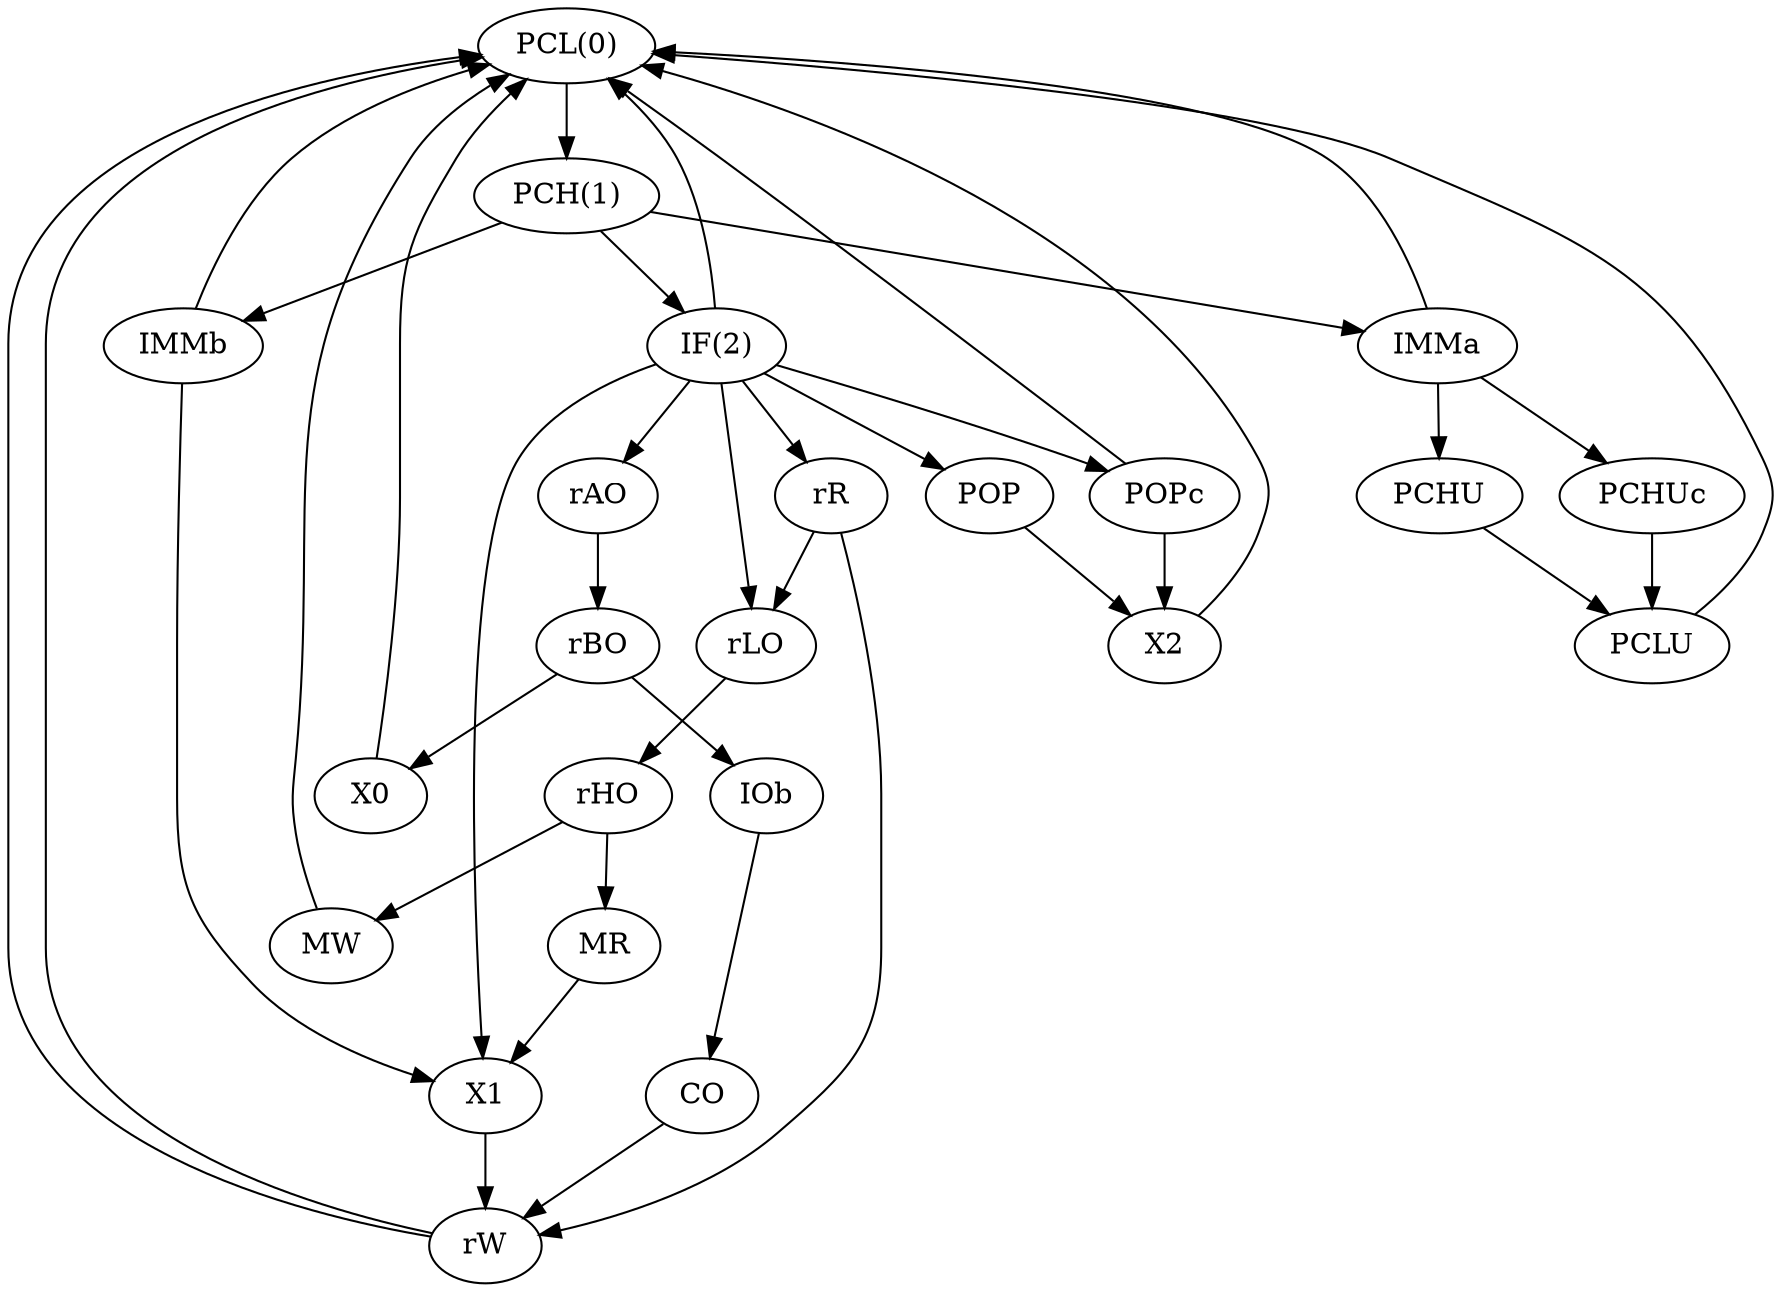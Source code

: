 digraph micro_prog
{
	PCL			[label="PCL(0)"];
	PCH			[label="PCH(1)"];
	IF			[label="IF(2)"];
	"rR";
	"rW";
	"MR";
	"MW";
	"rLO";
	"rHO";
	"IMMb";
	"IMMa";
	"PCHU";
	"PCLU";
	"POP";
	"POPc";
	"X0";
	"X1";
	"X2";
	"rAO";
	"rBO";
	"IOb";

	PCL->PCH;		// 
	PCH->IF;		// 
	PCH->"IMMb";		// LrI, ALU op I, JMP, JFc/JTc, CAL, CFc/CTc
	PCH->"IMMa";		// JMP, JFc/JTc, CAL, CFc/CTc
	IF->"rR";			// Lrr, LMr, ALU op r
	IF->"rLO";		// LrM, ALU op M
	IF->"rAO";		// INP, OUT
	IF->"POP";		// RET
	IF->"POPc";		// RFc/RTc
	IF->"X1";			// INr/DCr, ROT
	"rR"->"rW";			// Lrr, ALU op r
	"rR"->"rLO";		// LMr
	"rLO"->"rHO";		// 
	"rAO"->"rBO";		// 
	"rHO"->"MR";		// LrM, ALU op M
	"rHO"->"MW";		// LMr
	"IMMb"->"X1";		// LrI, ALU op I
	"IMMb"->PCL;		// JMP, JFc/JTc, CAL, CFc/CTc
	"IMMa"->"PCHU";		// JMP, CAL
	"IMMa"->"PCHUc";	// JFc/JTc, CFc/CTc
	"PCHU"->"PCLU";		// 
	"PCHUc"->"PCLU";	// 
	"X1"->"rW";			// LrM, LrI, INr/DCr, ALU op M, ALU op I
	"MR"->"X1";			// 
	"rBO"->"IOb";		// INP
	"rBO"->"X0";		// OUT
	"IOb"->"CO";		//
	"CO"->"rW";			//
	"POP"->"X2";		// POP
	"POPc"->"X2";		// POPc
	// 指令执行结束
	"rW"->PCL;		// Lrr, LrM, LrI, INr/DCr, ALU op r, ALU op M, ALU op I, ROT, INP
	IF->PCL;		// HLT, JUMP, CALL
	"MW"->PCL;		// LMr
	"PCLU"->PCL;		// 
	"IMMa"->PCL;		// JFc/JTc, CFc/CTc
	"POPc"->PCL;		// RFc/RTc
	"X0"->PCL;		// OUT
	"X2"->PCL;		// RET, RFc/RTc
	"rW"->PCL;		
}
